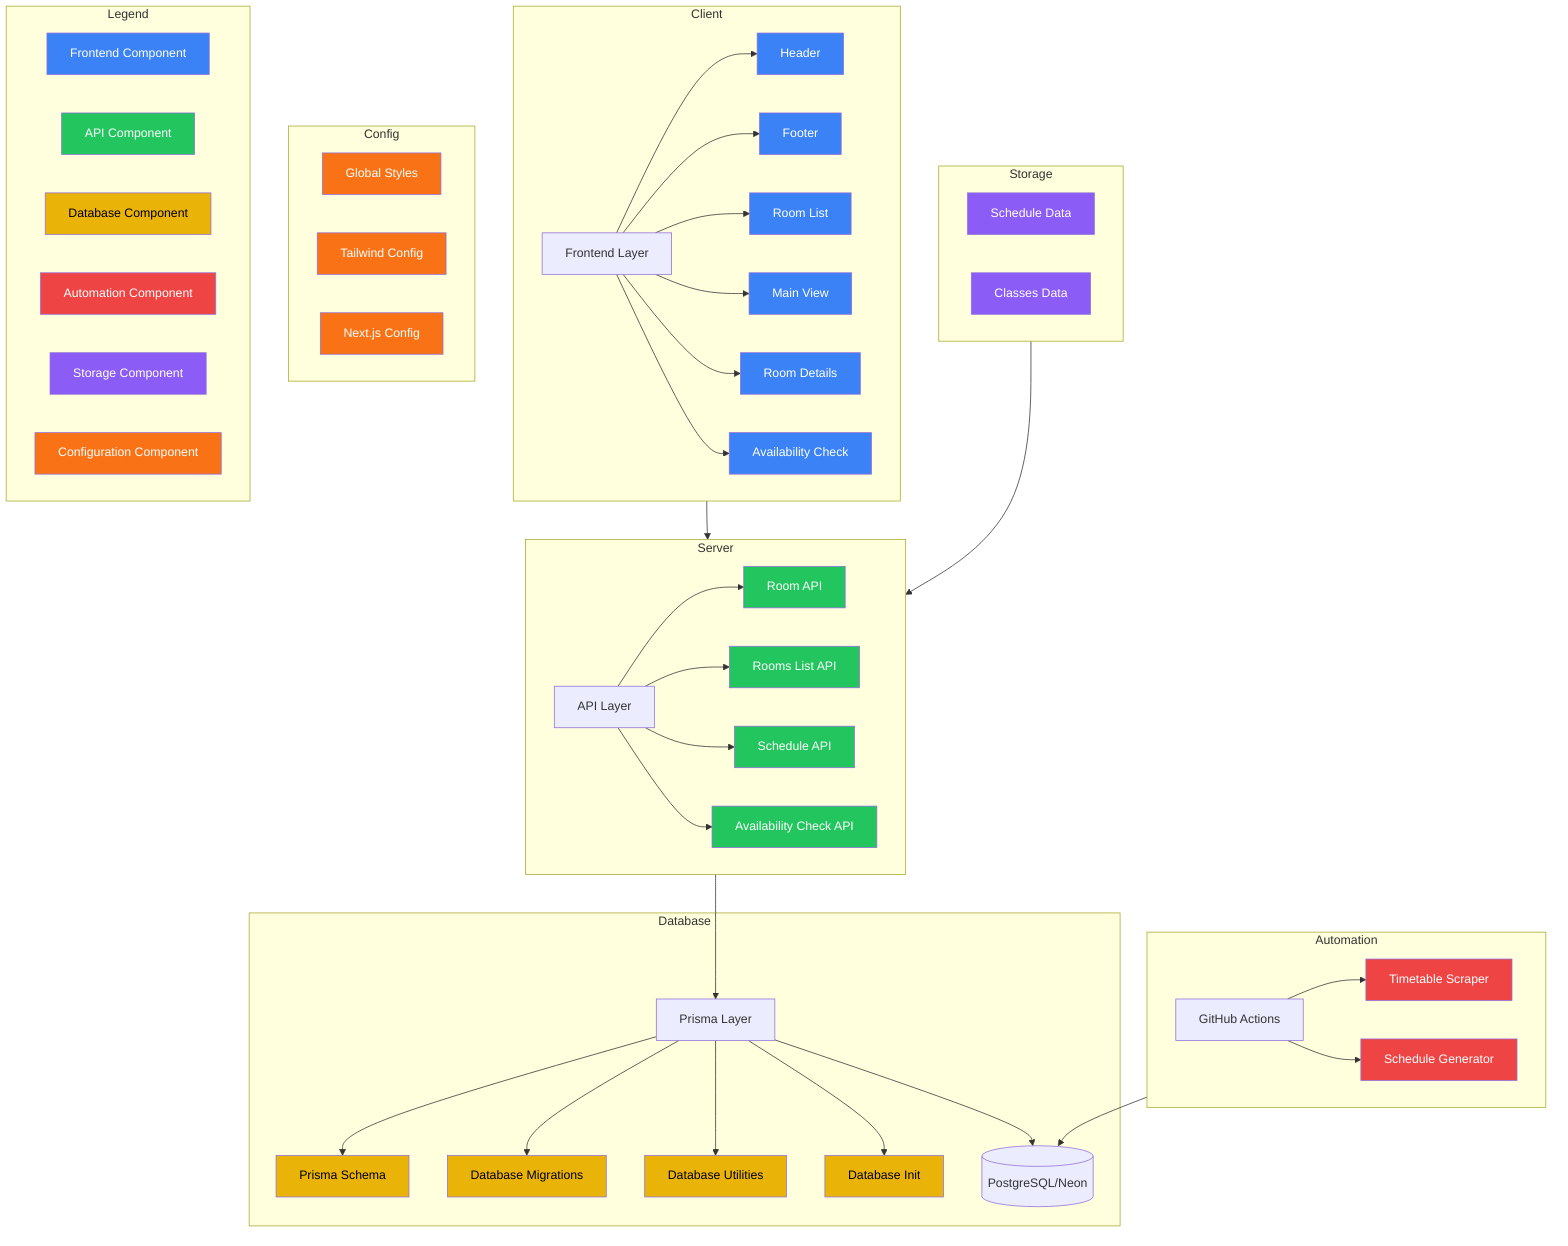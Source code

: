 %% https://gitdiagram.com/

flowchart TB
    subgraph Client
        FE[Frontend Layer]
        HP["Header"]:::component
        FT["Footer"]:::component
        RL["Room List"]:::component
        MV["Main View"]:::component
        RD["Room Details"]:::component
        AC["Availability Check"]:::component
        
        FE --> HP
        FE --> FT
        FE --> RL
        FE --> MV
        FE --> RD
        FE --> AC
    end

    subgraph Server
        API[API Layer]
        RA["Room API"]:::api
        RLA["Rooms List API"]:::api
        SA["Schedule API"]:::api
        ACA["Availability Check API"]:::api
        
        API --> RA
        API --> RLA
        API --> SA
        API --> ACA
    end

    subgraph Database
        PL[Prisma Layer]
        PS["Prisma Schema"]:::db
        DM["Database Migrations"]:::db
        DU["Database Utilities"]:::db
        DI["Database Init"]:::db
        
        PL --> PS
        PL --> DM
        PL --> DU
        PL --> DI
        
        DB[(PostgreSQL/Neon)]
    end

    subgraph Automation
        GHA[GitHub Actions]
        TS["Timetable Scraper"]:::automation
        SG["Schedule Generator"]:::automation
        
        GHA --> TS
        GHA --> SG
    end

    subgraph Storage
        SD["Schedule Data"]:::storage
        CD["Classes Data"]:::storage
    end

    subgraph Config
        GS["Global Styles"]:::config
        TC["Tailwind Config"]:::config
        NC["Next.js Config"]:::config
    end

    Client --> Server
    Server --> PL
    PL --> DB
    Automation --> DB
    Storage --> Server

    %% Component Mappings
    click HP "https://github.com/tahayparker/vacan.see/blob/main/src/components/Header.js"
    click FT "https://github.com/tahayparker/vacan.see/blob/main/src/components/Footer.js"
    click RL "https://github.com/tahayparker/vacan.see/blob/main/src/components/RoomList.tsx"
    click MV "https://github.com/tahayparker/vacan.see/blob/main/src/pages/index.js"
    click RD "https://github.com/tahayparker/vacan.see/blob/main/src/pages/RoomDetails.js"
    click AC "https://github.com/tahayparker/vacan.see/blob/main/src/pages/CheckAvailability.js"
    click RA "https://github.com/tahayparker/vacan.see/blob/main/src/pages/api/room.js"
    click RLA "https://github.com/tahayparker/vacan.see/blob/main/src/pages/api/rooms.js"
    click SA "https://github.com/tahayparker/vacan.see/blob/main/src/pages/api/schedule.js"
    click ACA "https://github.com/tahayparker/vacan.see/blob/main/src/pages/api/check-availability.js"
    click PS "https://github.com/tahayparker/vacan.see/blob/main/prisma/schema.prisma"
    click DM "https://github.com/tahayparker/vacan.see/tree/main/prisma/migrations/"
    click DU "https://github.com/tahayparker/vacan.see/blob/main/src/lib/db.ts"
    click DI "https://github.com/tahayparker/vacan.see/blob/main/src/utils/init-db.ts"
    click GHA "https://github.com/tahayparker/vacan.see/blob/main/.github/workflows/update-timetable.yml"
    click TS "https://github.com/tahayparker/vacan.see/blob/main/scripts/scrape_timetable.py"
    click SG "https://github.com/tahayparker/vacan.see/blob/main/scripts/generate_schedule.py"
    click SD "https://github.com/tahayparker/vacan.see/blob/main/public/scheduleData.json"
    click CD "https://github.com/tahayparker/vacan.see/blob/main/public/classes.csv"
    click GS "https://github.com/tahayparker/vacan.see/blob/main/src/styles/globals.css"
    click TC "https://github.com/tahayparker/vacan.see/blob/main/tailwind.config.ts"
    click NC "https://github.com/tahayparker/vacan.see/blob/main/next.config.mjs"

    %% Styling
    classDef component fill:#3b82f6,color:white
    classDef api fill:#22c55e,color:white
    classDef db fill:#eab308,color:black
    classDef automation fill:#ef4444,color:white
    classDef storage fill:#8b5cf6,color:white
    classDef config fill:#f97316,color:white

    %% Legend
    subgraph Legend
        L1[Frontend Component]:::component
        L2[API Component]:::api
        L3[Database Component]:::db
        L4[Automation Component]:::automation
        L5[Storage Component]:::storage
        L6[Configuration Component]:::config
    end